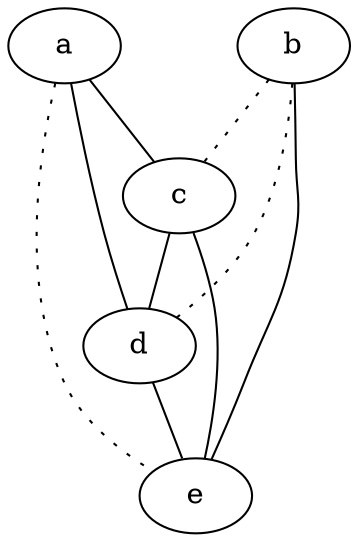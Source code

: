 graph {
a -- c;
a -- d;
a -- e [style=dotted];
b -- c [style=dotted];
b -- d [style=dotted];
b -- e;
c -- d;
c -- e;
d -- e;
}
